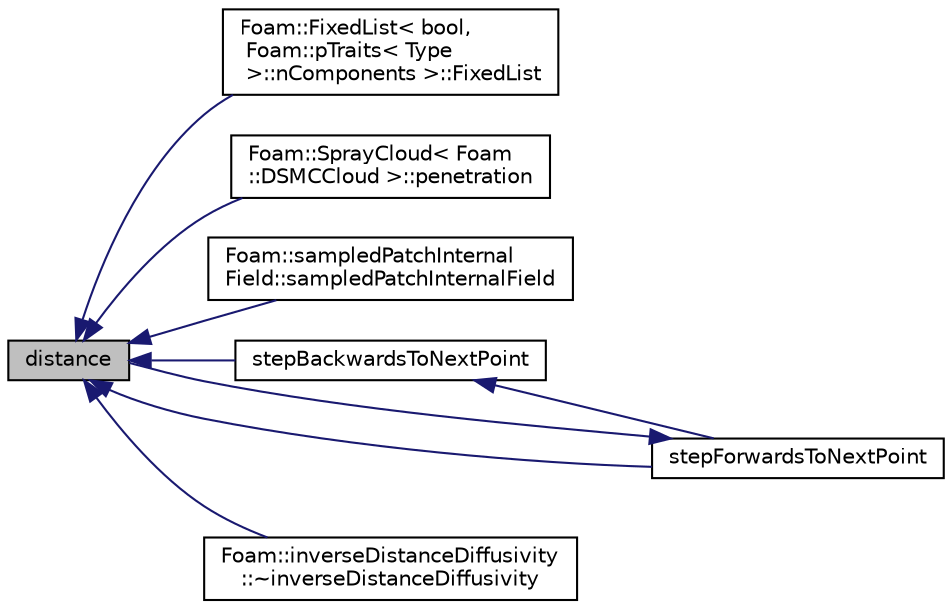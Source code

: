 digraph "distance"
{
  bgcolor="transparent";
  edge [fontname="Helvetica",fontsize="10",labelfontname="Helvetica",labelfontsize="10"];
  node [fontname="Helvetica",fontsize="10",shape=record];
  rankdir="LR";
  Node99593 [label="distance",height=0.2,width=0.4,color="black", fillcolor="grey75", style="filled", fontcolor="black"];
  Node99593 -> Node99594 [dir="back",color="midnightblue",fontsize="10",style="solid",fontname="Helvetica"];
  Node99594 [label="Foam::FixedList\< bool,\l Foam::pTraits\< Type\l \>::nComponents \>::FixedList",height=0.2,width=0.4,color="black",URL="$a27009.html#aea742ab6417c0c06410264fcc4778eb4",tooltip="Construct given start and end iterators. "];
  Node99593 -> Node99595 [dir="back",color="midnightblue",fontsize="10",style="solid",fontname="Helvetica"];
  Node99595 [label="Foam::SprayCloud\< Foam\l::DSMCCloud \>::penetration",height=0.2,width=0.4,color="black",URL="$a25661.html#acabb7d90e498b652e912de7feeedf590",tooltip="Penetration for fraction [0-1] of the current total mass. "];
  Node99593 -> Node99596 [dir="back",color="midnightblue",fontsize="10",style="solid",fontname="Helvetica"];
  Node99596 [label="Foam::sampledPatchInternal\lField::sampledPatchInternalField",height=0.2,width=0.4,color="black",URL="$a30645.html#a3aee63f01712c7a45299253ce06e5b1d",tooltip="Construct from dictionary. "];
  Node99593 -> Node99597 [dir="back",color="midnightblue",fontsize="10",style="solid",fontname="Helvetica"];
  Node99597 [label="stepBackwardsToNextPoint",height=0.2,width=0.4,color="black",URL="$a21851.html#a370957775203c2fb236711441d778273"];
  Node99597 -> Node99598 [dir="back",color="midnightblue",fontsize="10",style="solid",fontname="Helvetica"];
  Node99598 [label="stepForwardsToNextPoint",height=0.2,width=0.4,color="black",URL="$a21851.html#af4d31a25cf140f175475f9115eba0c96"];
  Node99598 -> Node99593 [dir="back",color="midnightblue",fontsize="10",style="solid",fontname="Helvetica"];
  Node99593 -> Node99598 [dir="back",color="midnightblue",fontsize="10",style="solid",fontname="Helvetica"];
  Node99593 -> Node99599 [dir="back",color="midnightblue",fontsize="10",style="solid",fontname="Helvetica"];
  Node99599 [label="Foam::inverseDistanceDiffusivity\l::~inverseDistanceDiffusivity",height=0.2,width=0.4,color="black",URL="$a24481.html#aaa8429e8a747765108bf6f3704df2816",tooltip="Destructor. "];
}
